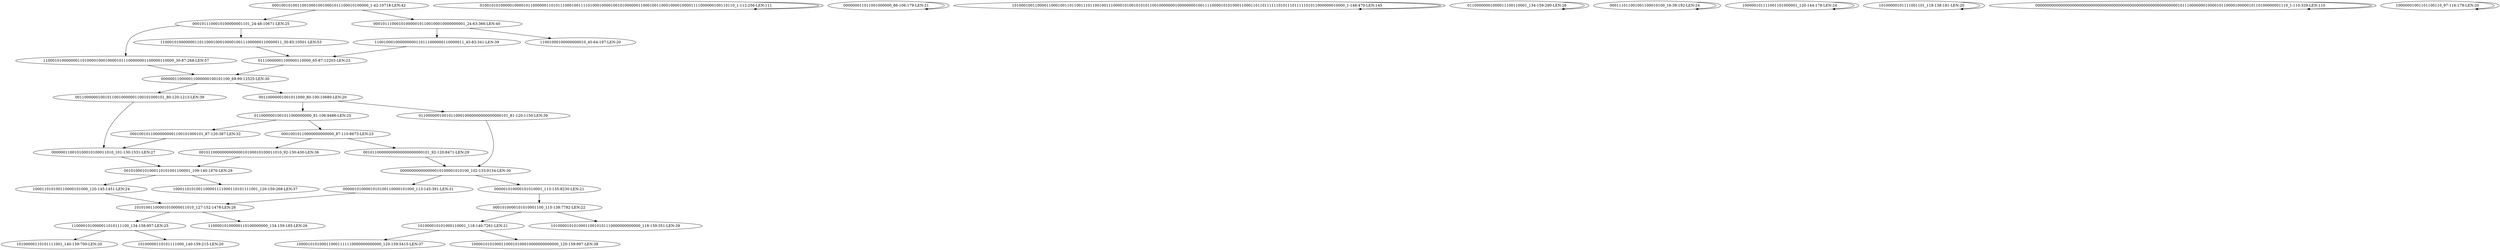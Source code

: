 digraph G {
    "1100001010000011010111100_134-158:957-LEN:25" -> "10100000110101111001_140-159:700-LEN:20";
    "1100001010000011010111100_134-158:957-LEN:25" -> "10100000110101111000_140-159:215-LEN:20";
    "00101000101000110101001100001_109-140:1876-LEN:29" -> "100011010100110000101000_120-145:1451-LEN:24";
    "00101000101000110101001100001_109-140:1876-LEN:29" -> "1000110101001100001111000110101111001_120-159:268-LEN:37";
    "01110000001100000110000_65-87:12203-LEN:23" -> "000000110000011000000100101100_69-99:12525-LEN:30";
    "010010101000001000010110000001101011100010011110100010000100101000000110001001100010000100001111000000100110110_1-112:256-LEN:111" -> "010010101000001000010110000001101011100010011110100010000100101000000110001001100010000100001111000000100110110_1-112:256-LEN:111";
    "101000010101000110001_118-140:7261-LEN:21" -> "1000010101000110001111110000000000000_120-159:5415-LEN:37";
    "101000010101000110001_118-140:7261-LEN:21" -> "10000101010001100010100010000000000000_120-159:997-LEN:38";
    "00010010110000000000000_87-110:8673-LEN:23" -> "00101100000000000000000000101_92-120:8471-LEN:29";
    "00010010110000000000000_87-110:8673-LEN:23" -> "001011000000000000010100010100011010_92-130:430-LEN:36";
    "00101100000000000000000000101_92-120:8471-LEN:29" -> "000000000000000010100001010100_102-133:9154-LEN:30";
    "000000000000000010100001010100_102-133:9154-LEN:30" -> "0000010100001010100110000101000_113-145:391-LEN:31";
    "000000000000000010100001010100_102-133:9154-LEN:30" -> "000001010000101010001_113-135:8230-LEN:21";
    "100011010100110000101000_120-145:1451-LEN:24" -> "10101001100001010000011010_127-152:1478-LEN:26";
    "000000110000011000000100101100_69-99:12525-LEN:30" -> "001100000010010110010000001100101000101_80-120:1213-LEN:39";
    "000000110000011000000100101100_69-99:12525-LEN:30" -> "00110000001001011000_80-100:10680-LEN:20";
    "0001011100010100000001101_24-48:10671-LEN:25" -> "11000101000000011011000100010000100111000000110000011_30-83:10501-LEN:53";
    "0001011100010100000001101_24-48:10671-LEN:25" -> "110001010000000110100001000100001011100000001100000110000_30-87:268-LEN:57";
    "0000010100001010100110000101000_113-145:391-LEN:31" -> "10101001100001010000011010_127-152:1478-LEN:26";
    "001011000000000000010100010100011010_92-130:430-LEN:36" -> "00101000101000110101001100001_109-140:1876-LEN:29";
    "000000011011001000000_86-106:179-LEN:21" -> "000000011011001000000_86-106:179-LEN:21";
    "0001010000101010001100_115-138:7782-LEN:22" -> "101000010101000110001_118-140:7261-LEN:21";
    "0001010000101010001100_115-138:7782-LEN:22" -> "101000010101000110010101110000000000000_118-159:351-LEN:39";
    "11000101000000011011000100010000100111000000110000011_30-83:10501-LEN:53" -> "01110000001100000110000_65-87:12203-LEN:23";
    "110010001000000000110111000000110000011_45-83:341-LEN:39" -> "01110000001100000110000_65-87:12203-LEN:23";
    "1010001001100001100010011011001110110010011100001010010101011001000000010000000010011110000101010001100011011011111101011101111101011000000010000_1-148:470-LEN:145" -> "1010001001100001100010011011001110110010011100001010010101011001000000010000000010011110000101010001100011011011111101011101111101011000000010000_1-148:470-LEN:145";
    "001100000010010110010000001100101000101_80-120:1213-LEN:39" -> "000000110010100010100011010_101-130:1531-LEN:27";
    "01100000001000011100110001_134-159:290-LEN:26" -> "01100000001000011100110001_134-159:290-LEN:26";
    "000000110010100010100011010_101-130:1531-LEN:27" -> "00101000101000110101001100001_109-140:1876-LEN:29";
    "0110000001001011000000000_81-106:9486-LEN:25" -> "00010010110000000000000_87-110:8673-LEN:23";
    "0110000001001011000000000_81-106:9486-LEN:25" -> "00010010110000000001100101000101_87-120:387-LEN:32";
    "000001010000101010001_113-135:8230-LEN:21" -> "0001010000101010001100_115-138:7782-LEN:22";
    "000111011001001100010100_16-39:192-LEN:24" -> "000111011001001100010100_16-39:192-LEN:24";
    "000100101001100100010010001011100010100000_1-42:10718-LEN:42" -> "0001011100010100000001101_24-48:10671-LEN:25";
    "000100101001100100010010001011100010100000_1-42:10718-LEN:42" -> "0001011100010100000101100100010000000001_24-63:366-LEN:40";
    "100000101111001101000001_120-144:178-LEN:24" -> "100000101111001101000001_120-144:178-LEN:24";
    "10100000101111001101_118-138:181-LEN:20" -> "10100000101111001101_118-138:181-LEN:20";
    "10101001100001010000011010_127-152:1478-LEN:26" -> "1100001010000011010111100_134-158:957-LEN:25";
    "10101001100001010000011010_127-152:1478-LEN:26" -> "11000010100000110100000000_134-159:185-LEN:26";
    "110001010000000110100001000100001011100000001100000110000_30-87:268-LEN:57" -> "000000110000011000000100101100_69-99:12525-LEN:30";
    "011000000100101100010000000000000000101_81-120:1150-LEN:39" -> "000000000000000010100001010100_102-133:9154-LEN:30";
    "00000000000000000000000000000000000000000000000000000000000000101110000000100001011000010000010110100000001110_1-110:329-LEN:110" -> "00000000000000000000000000000000000000000000000000000000000000101110000000100001011000010000010110100000001110_1-110:329-LEN:110";
    "00010010110000000001100101000101_87-120:387-LEN:32" -> "000000110010100010100011010_101-130:1531-LEN:27";
    "10000001001101100110_97-116:178-LEN:20" -> "10000001001101100110_97-116:178-LEN:20";
    "0001011100010100000101100100010000000001_24-63:366-LEN:40" -> "11001000100000000010_45-64:197-LEN:20";
    "0001011100010100000101100100010000000001_24-63:366-LEN:40" -> "110010001000000000110111000000110000011_45-83:341-LEN:39";
    "00110000001001011000_80-100:10680-LEN:20" -> "0110000001001011000000000_81-106:9486-LEN:25";
    "00110000001001011000_80-100:10680-LEN:20" -> "011000000100101100010000000000000000101_81-120:1150-LEN:39";
}
